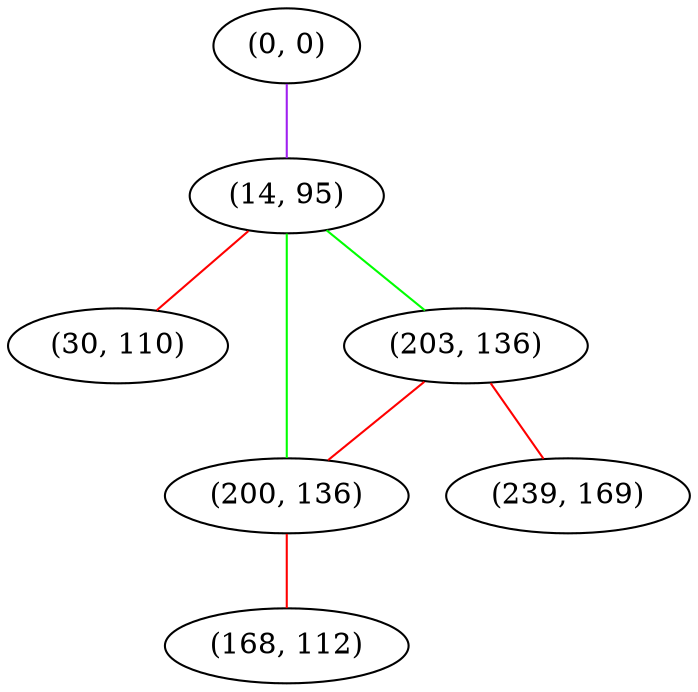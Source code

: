 graph "" {
"(0, 0)";
"(14, 95)";
"(30, 110)";
"(203, 136)";
"(200, 136)";
"(239, 169)";
"(168, 112)";
"(0, 0)" -- "(14, 95)"  [color=purple, key=0, weight=4];
"(14, 95)" -- "(203, 136)"  [color=green, key=0, weight=2];
"(14, 95)" -- "(200, 136)"  [color=green, key=0, weight=2];
"(14, 95)" -- "(30, 110)"  [color=red, key=0, weight=1];
"(203, 136)" -- "(200, 136)"  [color=red, key=0, weight=1];
"(203, 136)" -- "(239, 169)"  [color=red, key=0, weight=1];
"(200, 136)" -- "(168, 112)"  [color=red, key=0, weight=1];
}
